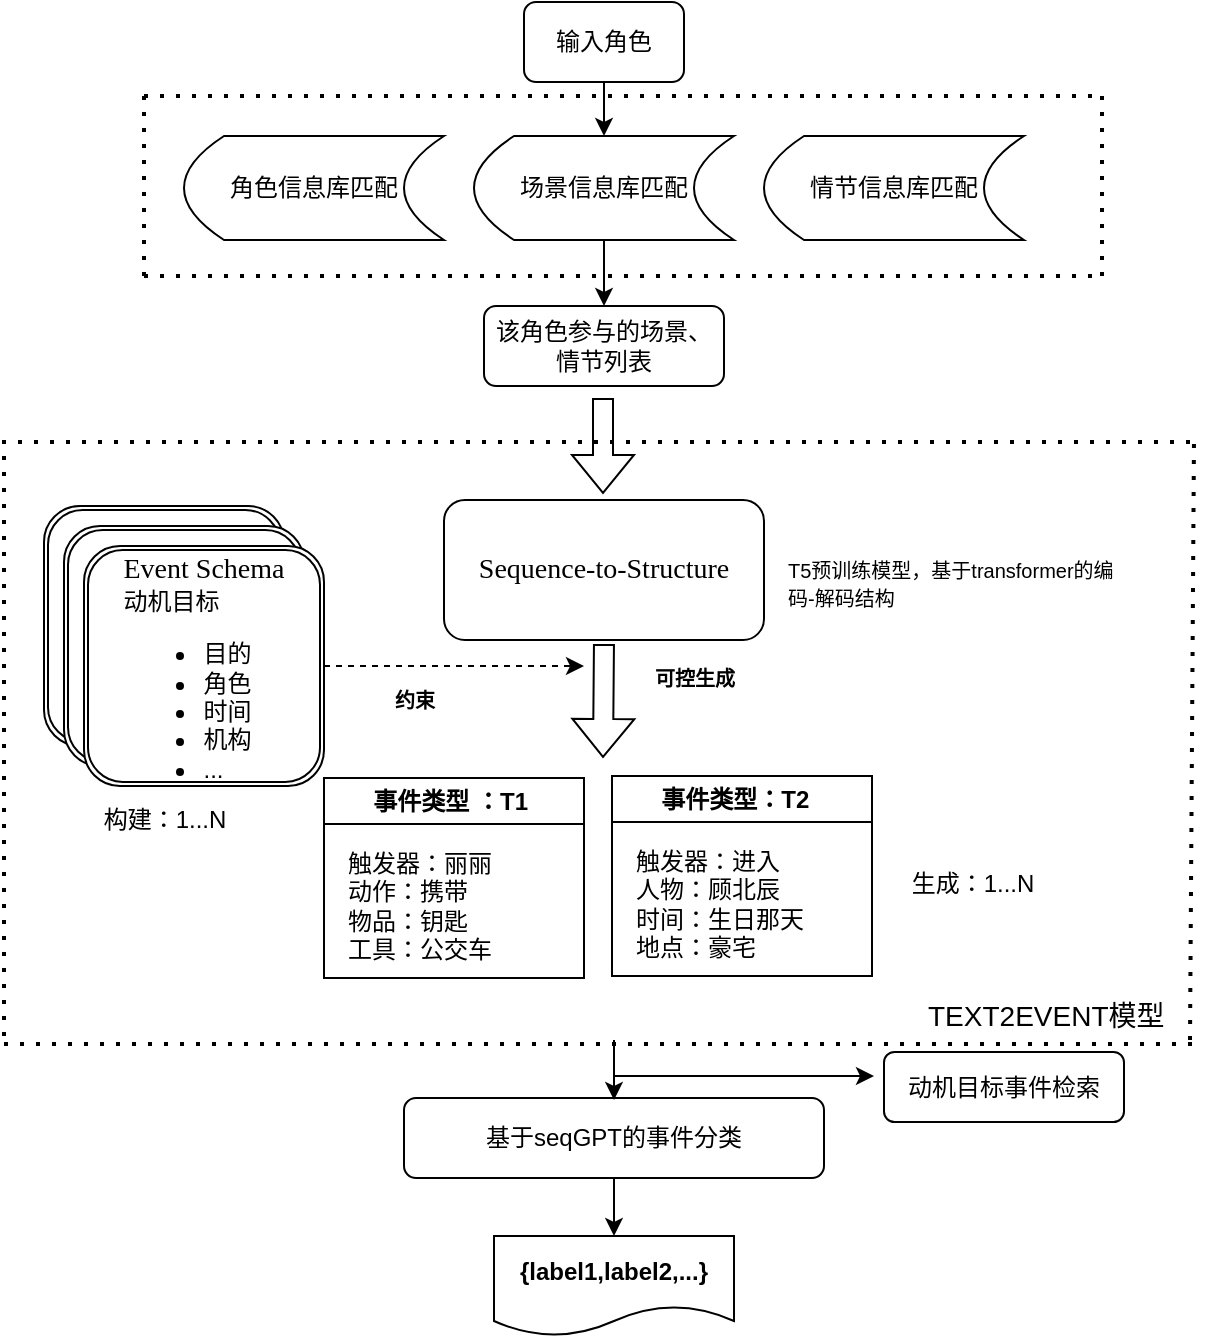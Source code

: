 <mxfile version="24.4.4" type="github">
  <diagram id="C5RBs43oDa-KdzZeNtuy" name="Page-1">
    <mxGraphModel dx="1050" dy="493" grid="1" gridSize="10" guides="1" tooltips="1" connect="1" arrows="1" fold="1" page="1" pageScale="1" pageWidth="827" pageHeight="1169" math="0" shadow="0">
      <root>
        <mxCell id="WIyWlLk6GJQsqaUBKTNV-0" />
        <mxCell id="WIyWlLk6GJQsqaUBKTNV-1" parent="WIyWlLk6GJQsqaUBKTNV-0" />
        <mxCell id="7fem-3LgpcvFIixNUvCj-1" value="该角色参与的场景、情节列表" style="rounded=1;whiteSpace=wrap;html=1;fontSize=12;glass=0;strokeWidth=1;shadow=0;" parent="WIyWlLk6GJQsqaUBKTNV-1" vertex="1">
          <mxGeometry x="300" y="155" width="120" height="40" as="geometry" />
        </mxCell>
        <mxCell id="7fem-3LgpcvFIixNUvCj-2" value="输入角色" style="rounded=1;whiteSpace=wrap;html=1;fontSize=12;glass=0;strokeWidth=1;shadow=0;" parent="WIyWlLk6GJQsqaUBKTNV-1" vertex="1">
          <mxGeometry x="320" y="3" width="80" height="40" as="geometry" />
        </mxCell>
        <mxCell id="7fem-3LgpcvFIixNUvCj-7" value="&lt;p class=&quot;MsoNormal&quot;&gt;&lt;span style=&quot;mso-spacerun:&#39;yes&#39;;font-family:&#39;Times New Roman&#39;;font-size:10.5pt;&lt;br/&gt;mso-font-kerning:1.0pt;&quot;&gt;Sequence-to-Structure&lt;/span&gt;&lt;/p&gt;" style="rounded=1;whiteSpace=wrap;html=1;fontSize=12;glass=0;strokeWidth=1;shadow=0;" parent="WIyWlLk6GJQsqaUBKTNV-1" vertex="1">
          <mxGeometry x="280" y="252" width="160" height="70" as="geometry" />
        </mxCell>
        <mxCell id="7fem-3LgpcvFIixNUvCj-8" value="&lt;p&gt;事件类型 ：T1&amp;nbsp;&lt;/p&gt;" style="swimlane;whiteSpace=wrap;html=1;" parent="WIyWlLk6GJQsqaUBKTNV-1" vertex="1">
          <mxGeometry x="220" y="391" width="130" height="100" as="geometry" />
        </mxCell>
        <mxCell id="7fem-3LgpcvFIixNUvCj-22" value="触发器：丽丽&lt;div&gt;&lt;span style=&quot;background-color: initial;&quot;&gt;动作：携带&lt;/span&gt;&lt;/div&gt;&lt;div&gt;&lt;span style=&quot;background-color: initial;&quot;&gt;物品：钥匙&lt;/span&gt;&lt;/div&gt;&lt;div&gt;&lt;div&gt;工具：公交车&lt;/div&gt;&lt;/div&gt;" style="text;html=1;align=left;verticalAlign=middle;resizable=0;points=[];autosize=1;strokeColor=none;fillColor=none;" parent="7fem-3LgpcvFIixNUvCj-8" vertex="1">
          <mxGeometry x="10" y="29" width="100" height="70" as="geometry" />
        </mxCell>
        <mxCell id="7fem-3LgpcvFIixNUvCj-10" value="" style="shape=flexArrow;endArrow=classic;html=1;rounded=0;exitX=0.5;exitY=1;exitDx=0;exitDy=0;" parent="WIyWlLk6GJQsqaUBKTNV-1" edge="1">
          <mxGeometry width="50" height="50" relative="1" as="geometry">
            <mxPoint x="359.5" y="201" as="sourcePoint" />
            <mxPoint x="359.5" y="249" as="targetPoint" />
          </mxGeometry>
        </mxCell>
        <mxCell id="7fem-3LgpcvFIixNUvCj-13" value="" style="shape=flexArrow;endArrow=classic;html=1;rounded=0;exitX=0.453;exitY=1.043;exitDx=0;exitDy=0;exitPerimeter=0;" parent="WIyWlLk6GJQsqaUBKTNV-1" edge="1">
          <mxGeometry width="50" height="50" relative="1" as="geometry">
            <mxPoint x="359.98" y="324" as="sourcePoint" />
            <mxPoint x="359.5" y="380.99" as="targetPoint" />
          </mxGeometry>
        </mxCell>
        <mxCell id="7fem-3LgpcvFIixNUvCj-14" value="" style="endArrow=classic;html=1;rounded=0;dashed=1;exitX=1;exitY=0.5;exitDx=0;exitDy=0;" parent="WIyWlLk6GJQsqaUBKTNV-1" source="HU1egstjeVcdXQoilNiR-12" edge="1">
          <mxGeometry width="50" height="50" relative="1" as="geometry">
            <mxPoint x="210" y="463" as="sourcePoint" />
            <mxPoint x="350" y="335" as="targetPoint" />
          </mxGeometry>
        </mxCell>
        <mxCell id="7fem-3LgpcvFIixNUvCj-15" value="&lt;font face=&quot;Helvetica&quot; style=&quot;font-size: 10px;&quot;&gt;约束&lt;/font&gt;" style="text;strokeColor=none;fillColor=none;html=1;fontSize=24;fontStyle=1;verticalAlign=middle;align=center;" parent="WIyWlLk6GJQsqaUBKTNV-1" vertex="1">
          <mxGeometry x="230" y="333" width="70" height="30" as="geometry" />
        </mxCell>
        <mxCell id="7fem-3LgpcvFIixNUvCj-17" value="&lt;span style=&quot;font-size: 10px;&quot;&gt;可控生成&lt;/span&gt;" style="text;strokeColor=none;fillColor=none;html=1;fontSize=24;fontStyle=1;verticalAlign=middle;align=center;" parent="WIyWlLk6GJQsqaUBKTNV-1" vertex="1">
          <mxGeometry x="370" y="322" width="70" height="30" as="geometry" />
        </mxCell>
        <mxCell id="7fem-3LgpcvFIixNUvCj-20" value="&lt;p&gt;事件类型：T2&amp;nbsp;&amp;nbsp;&lt;/p&gt;" style="swimlane;whiteSpace=wrap;html=1;" parent="WIyWlLk6GJQsqaUBKTNV-1" vertex="1">
          <mxGeometry x="364" y="390" width="130" height="100" as="geometry" />
        </mxCell>
        <mxCell id="7fem-3LgpcvFIixNUvCj-23" value="触发器：进入&lt;div&gt;人物：顾北辰&lt;/div&gt;&lt;div&gt;时间：生日那天&lt;/div&gt;&lt;div&gt;地点：豪宅&lt;/div&gt;" style="text;html=1;align=left;verticalAlign=middle;resizable=0;points=[];autosize=1;strokeColor=none;fillColor=none;" parent="7fem-3LgpcvFIixNUvCj-20" vertex="1">
          <mxGeometry x="10" y="29" width="110" height="70" as="geometry" />
        </mxCell>
        <mxCell id="7fem-3LgpcvFIixNUvCj-24" value="" style="endArrow=classic;html=1;rounded=0;exitX=0.5;exitY=1;exitDx=0;exitDy=0;" parent="WIyWlLk6GJQsqaUBKTNV-1" source="7fem-3LgpcvFIixNUvCj-2" edge="1">
          <mxGeometry width="50" height="50" relative="1" as="geometry">
            <mxPoint x="490" y="310" as="sourcePoint" />
            <mxPoint x="360" y="70" as="targetPoint" />
          </mxGeometry>
        </mxCell>
        <mxCell id="7fem-3LgpcvFIixNUvCj-33" value="&lt;span style=&quot;font-style: normal; font-variant-ligatures: no-common-ligatures; font-variant-caps: normal; font-weight: 400; letter-spacing: normal; orphans: 2; text-align: start; text-indent: 0px; text-transform: none; white-space: normal; widows: 2; word-spacing: 0px; -webkit-text-stroke-width: 0px; background-color: rgb(255, 255, 255); text-decoration-thickness: initial; text-decoration-style: initial; text-decoration-color: initial; float: none; display: inline !important;&quot;&gt;&lt;font face=&quot;Helvetica&quot; style=&quot;font-size: 10px;&quot;&gt;T5预训练模型，&lt;/font&gt;&lt;/span&gt;&lt;span style=&quot;font-size: 10px; background-color: rgb(255, 255, 255); font-variant-ligatures: no-common-ligatures;&quot;&gt;基于transformer的&lt;/span&gt;&lt;span style=&quot;font-size: 10px; background-color: rgb(255, 255, 255); font-variant-ligatures: no-common-ligatures;&quot;&gt;编码-解码结构&lt;/span&gt;" style="text;whiteSpace=wrap;html=1;" parent="WIyWlLk6GJQsqaUBKTNV-1" vertex="1">
          <mxGeometry x="450" y="273" width="170" height="47" as="geometry" />
        </mxCell>
        <mxCell id="7fem-3LgpcvFIixNUvCj-34" value="" style="endArrow=none;dashed=1;html=1;dashPattern=1 3;strokeWidth=2;rounded=0;" parent="WIyWlLk6GJQsqaUBKTNV-1" edge="1">
          <mxGeometry width="50" height="50" relative="1" as="geometry">
            <mxPoint x="59" y="223" as="sourcePoint" />
            <mxPoint x="659" y="223" as="targetPoint" />
          </mxGeometry>
        </mxCell>
        <mxCell id="7fem-3LgpcvFIixNUvCj-35" value="" style="endArrow=none;dashed=1;html=1;dashPattern=1 3;strokeWidth=2;rounded=0;" parent="WIyWlLk6GJQsqaUBKTNV-1" edge="1">
          <mxGeometry width="50" height="50" relative="1" as="geometry">
            <mxPoint x="60" y="524" as="sourcePoint" />
            <mxPoint x="660" y="524" as="targetPoint" />
          </mxGeometry>
        </mxCell>
        <mxCell id="7fem-3LgpcvFIixNUvCj-36" value="" style="endArrow=none;dashed=1;html=1;dashPattern=1 3;strokeWidth=2;rounded=0;" parent="WIyWlLk6GJQsqaUBKTNV-1" edge="1">
          <mxGeometry width="50" height="50" relative="1" as="geometry">
            <mxPoint x="60" y="520" as="sourcePoint" />
            <mxPoint x="60" y="223" as="targetPoint" />
          </mxGeometry>
        </mxCell>
        <mxCell id="7fem-3LgpcvFIixNUvCj-37" value="" style="endArrow=none;dashed=1;html=1;dashPattern=1 3;strokeWidth=2;rounded=0;exitX=1;exitY=1;exitDx=0;exitDy=0;" parent="WIyWlLk6GJQsqaUBKTNV-1" edge="1">
          <mxGeometry width="50" height="50" relative="1" as="geometry">
            <mxPoint x="653" y="522" as="sourcePoint" />
            <mxPoint x="655" y="221" as="targetPoint" />
          </mxGeometry>
        </mxCell>
        <mxCell id="7fem-3LgpcvFIixNUvCj-38" value="&lt;p class=&quot;MsoNormal&quot;&gt;&lt;span style=&quot;font-size: 10.5pt; background-color: rgb(255, 255, 255);&quot;&gt;&lt;font style=&quot;&quot; face=&quot;Helvetica&quot;&gt;TEXT2EVENT模型&lt;/font&gt;&lt;/span&gt;&lt;/p&gt;" style="text;whiteSpace=wrap;html=1;" parent="WIyWlLk6GJQsqaUBKTNV-1" vertex="1">
          <mxGeometry x="520" y="483" width="130" height="60" as="geometry" />
        </mxCell>
        <mxCell id="7fem-3LgpcvFIixNUvCj-39" value="基于seqGPT的事件分类" style="rounded=1;whiteSpace=wrap;html=1;fontSize=12;glass=0;strokeWidth=1;shadow=0;" parent="WIyWlLk6GJQsqaUBKTNV-1" vertex="1">
          <mxGeometry x="260" y="551" width="210" height="40" as="geometry" />
        </mxCell>
        <mxCell id="HU1egstjeVcdXQoilNiR-1" value="角色信息库匹配" style="shape=dataStorage;whiteSpace=wrap;html=1;fixedSize=1;" vertex="1" parent="WIyWlLk6GJQsqaUBKTNV-1">
          <mxGeometry x="150" y="70" width="130" height="52" as="geometry" />
        </mxCell>
        <mxCell id="HU1egstjeVcdXQoilNiR-2" value="情节信息库匹配" style="shape=dataStorage;whiteSpace=wrap;html=1;fixedSize=1;" vertex="1" parent="WIyWlLk6GJQsqaUBKTNV-1">
          <mxGeometry x="440" y="70" width="130" height="52" as="geometry" />
        </mxCell>
        <mxCell id="HU1egstjeVcdXQoilNiR-3" value="场景信息库匹配" style="shape=dataStorage;whiteSpace=wrap;html=1;fixedSize=1;" vertex="1" parent="WIyWlLk6GJQsqaUBKTNV-1">
          <mxGeometry x="295" y="70" width="130" height="52" as="geometry" />
        </mxCell>
        <mxCell id="HU1egstjeVcdXQoilNiR-5" value="" style="endArrow=classic;html=1;rounded=0;exitX=0.5;exitY=1;exitDx=0;exitDy=0;entryX=0.5;entryY=0;entryDx=0;entryDy=0;" edge="1" parent="WIyWlLk6GJQsqaUBKTNV-1" source="HU1egstjeVcdXQoilNiR-3" target="7fem-3LgpcvFIixNUvCj-1">
          <mxGeometry width="50" height="50" relative="1" as="geometry">
            <mxPoint x="390" y="140" as="sourcePoint" />
            <mxPoint x="440" y="90" as="targetPoint" />
          </mxGeometry>
        </mxCell>
        <mxCell id="HU1egstjeVcdXQoilNiR-6" value="" style="endArrow=none;dashed=1;html=1;dashPattern=1 3;strokeWidth=2;rounded=0;" edge="1" parent="WIyWlLk6GJQsqaUBKTNV-1">
          <mxGeometry width="50" height="50" relative="1" as="geometry">
            <mxPoint x="130" y="140" as="sourcePoint" />
            <mxPoint x="610" y="140" as="targetPoint" />
          </mxGeometry>
        </mxCell>
        <mxCell id="HU1egstjeVcdXQoilNiR-7" value="" style="endArrow=none;dashed=1;html=1;dashPattern=1 3;strokeWidth=2;rounded=0;" edge="1" parent="WIyWlLk6GJQsqaUBKTNV-1">
          <mxGeometry width="50" height="50" relative="1" as="geometry">
            <mxPoint x="130" y="50" as="sourcePoint" />
            <mxPoint x="610" y="50" as="targetPoint" />
          </mxGeometry>
        </mxCell>
        <mxCell id="HU1egstjeVcdXQoilNiR-8" value="" style="endArrow=none;dashed=1;html=1;dashPattern=1 3;strokeWidth=2;rounded=0;" edge="1" parent="WIyWlLk6GJQsqaUBKTNV-1">
          <mxGeometry width="50" height="50" relative="1" as="geometry">
            <mxPoint x="130" y="140" as="sourcePoint" />
            <mxPoint x="130" y="50" as="targetPoint" />
          </mxGeometry>
        </mxCell>
        <mxCell id="HU1egstjeVcdXQoilNiR-9" value="" style="endArrow=none;dashed=1;html=1;dashPattern=1 3;strokeWidth=2;rounded=0;" edge="1" parent="WIyWlLk6GJQsqaUBKTNV-1">
          <mxGeometry width="50" height="50" relative="1" as="geometry">
            <mxPoint x="609" y="140" as="sourcePoint" />
            <mxPoint x="609" y="50" as="targetPoint" />
          </mxGeometry>
        </mxCell>
        <mxCell id="HU1egstjeVcdXQoilNiR-10" value="&lt;div style=&quot;text-align: justify;&quot;&gt;&lt;br&gt;&lt;/div&gt;" style="shape=ext;double=1;rounded=1;whiteSpace=wrap;html=1;" vertex="1" parent="WIyWlLk6GJQsqaUBKTNV-1">
          <mxGeometry x="80" y="255" width="120" height="120" as="geometry" />
        </mxCell>
        <mxCell id="HU1egstjeVcdXQoilNiR-11" value="&lt;div style=&quot;text-align: justify;&quot;&gt;&lt;br&gt;&lt;/div&gt;" style="shape=ext;double=1;rounded=1;whiteSpace=wrap;html=1;" vertex="1" parent="WIyWlLk6GJQsqaUBKTNV-1">
          <mxGeometry x="90" y="265" width="120" height="120" as="geometry" />
        </mxCell>
        <mxCell id="HU1egstjeVcdXQoilNiR-12" value="&lt;div style=&quot;text-align: justify;&quot;&gt;&lt;br&gt;&lt;/div&gt;&lt;div style=&quot;text-align: justify;&quot;&gt;&lt;div&gt;&lt;span style=&quot;background-color: initial;&quot;&gt;&lt;br&gt;&lt;/span&gt;&lt;/div&gt;&lt;div&gt;&lt;span style=&quot;background-color: initial;&quot;&gt;&lt;br&gt;&lt;/span&gt;&lt;/div&gt;&lt;div&gt;&lt;span style=&quot;font-family: &amp;quot;Times New Roman&amp;quot;; font-size: 10.5pt; background-color: initial; text-align: center;&quot;&gt;Event Schema&lt;/span&gt;&lt;/div&gt;&lt;div&gt;&lt;span style=&quot;background-color: initial;&quot;&gt;动机目标&lt;/span&gt;&lt;/div&gt;&lt;div&gt;&lt;ul&gt;&lt;li&gt;目的&lt;/li&gt;&lt;li&gt;角色&lt;/li&gt;&lt;li&gt;时间&lt;/li&gt;&lt;li&gt;&lt;span style=&quot;background-color: initial;&quot;&gt;机构&lt;/span&gt;&lt;/li&gt;&lt;li&gt;...&lt;/li&gt;&lt;/ul&gt;&lt;/div&gt;&lt;div&gt;&lt;br&gt;&lt;div&gt;&lt;br style=&quot;text-align: center;&quot;&gt;&lt;/div&gt;&lt;/div&gt;&lt;/div&gt;" style="shape=ext;double=1;rounded=1;whiteSpace=wrap;html=1;" vertex="1" parent="WIyWlLk6GJQsqaUBKTNV-1">
          <mxGeometry x="100" y="275" width="120" height="120" as="geometry" />
        </mxCell>
        <mxCell id="HU1egstjeVcdXQoilNiR-13" value="&lt;font style=&quot;font-size: 12px; font-weight: normal;&quot;&gt;构建：1...N&lt;/font&gt;" style="text;strokeColor=none;fillColor=none;html=1;fontSize=24;fontStyle=1;verticalAlign=middle;align=center;" vertex="1" parent="WIyWlLk6GJQsqaUBKTNV-1">
          <mxGeometry x="90" y="395" width="100" height="25" as="geometry" />
        </mxCell>
        <mxCell id="HU1egstjeVcdXQoilNiR-16" value="&lt;font style=&quot;font-size: 12px; font-weight: normal;&quot;&gt;生成：1...N&lt;/font&gt;" style="text;strokeColor=none;fillColor=none;html=1;fontSize=24;fontStyle=1;verticalAlign=middle;align=center;" vertex="1" parent="WIyWlLk6GJQsqaUBKTNV-1">
          <mxGeometry x="494" y="427.5" width="100" height="25" as="geometry" />
        </mxCell>
        <mxCell id="HU1egstjeVcdXQoilNiR-18" value="" style="endArrow=classic;html=1;rounded=0;entryX=0.5;entryY=0;entryDx=0;entryDy=0;" edge="1" parent="WIyWlLk6GJQsqaUBKTNV-1">
          <mxGeometry width="50" height="50" relative="1" as="geometry">
            <mxPoint x="365" y="522" as="sourcePoint" />
            <mxPoint x="365" y="552" as="targetPoint" />
          </mxGeometry>
        </mxCell>
        <mxCell id="HU1egstjeVcdXQoilNiR-20" value="&lt;b&gt;{label1,label2,...}&lt;/b&gt;" style="shape=document;whiteSpace=wrap;html=1;boundedLbl=1;" vertex="1" parent="WIyWlLk6GJQsqaUBKTNV-1">
          <mxGeometry x="305" y="620" width="120" height="50" as="geometry" />
        </mxCell>
        <mxCell id="HU1egstjeVcdXQoilNiR-21" value="" style="endArrow=classic;html=1;rounded=0;exitX=0.5;exitY=1;exitDx=0;exitDy=0;" edge="1" parent="WIyWlLk6GJQsqaUBKTNV-1" source="7fem-3LgpcvFIixNUvCj-39" target="HU1egstjeVcdXQoilNiR-20">
          <mxGeometry width="50" height="50" relative="1" as="geometry">
            <mxPoint x="390" y="480" as="sourcePoint" />
            <mxPoint x="440" y="430" as="targetPoint" />
          </mxGeometry>
        </mxCell>
        <mxCell id="HU1egstjeVcdXQoilNiR-23" value="" style="endArrow=classic;html=1;rounded=0;" edge="1" parent="WIyWlLk6GJQsqaUBKTNV-1">
          <mxGeometry width="50" height="50" relative="1" as="geometry">
            <mxPoint x="365" y="540" as="sourcePoint" />
            <mxPoint x="495" y="540" as="targetPoint" />
          </mxGeometry>
        </mxCell>
        <mxCell id="HU1egstjeVcdXQoilNiR-25" value="动机目标事件检索" style="rounded=1;whiteSpace=wrap;html=1;" vertex="1" parent="WIyWlLk6GJQsqaUBKTNV-1">
          <mxGeometry x="500" y="528" width="120" height="35" as="geometry" />
        </mxCell>
      </root>
    </mxGraphModel>
  </diagram>
</mxfile>

